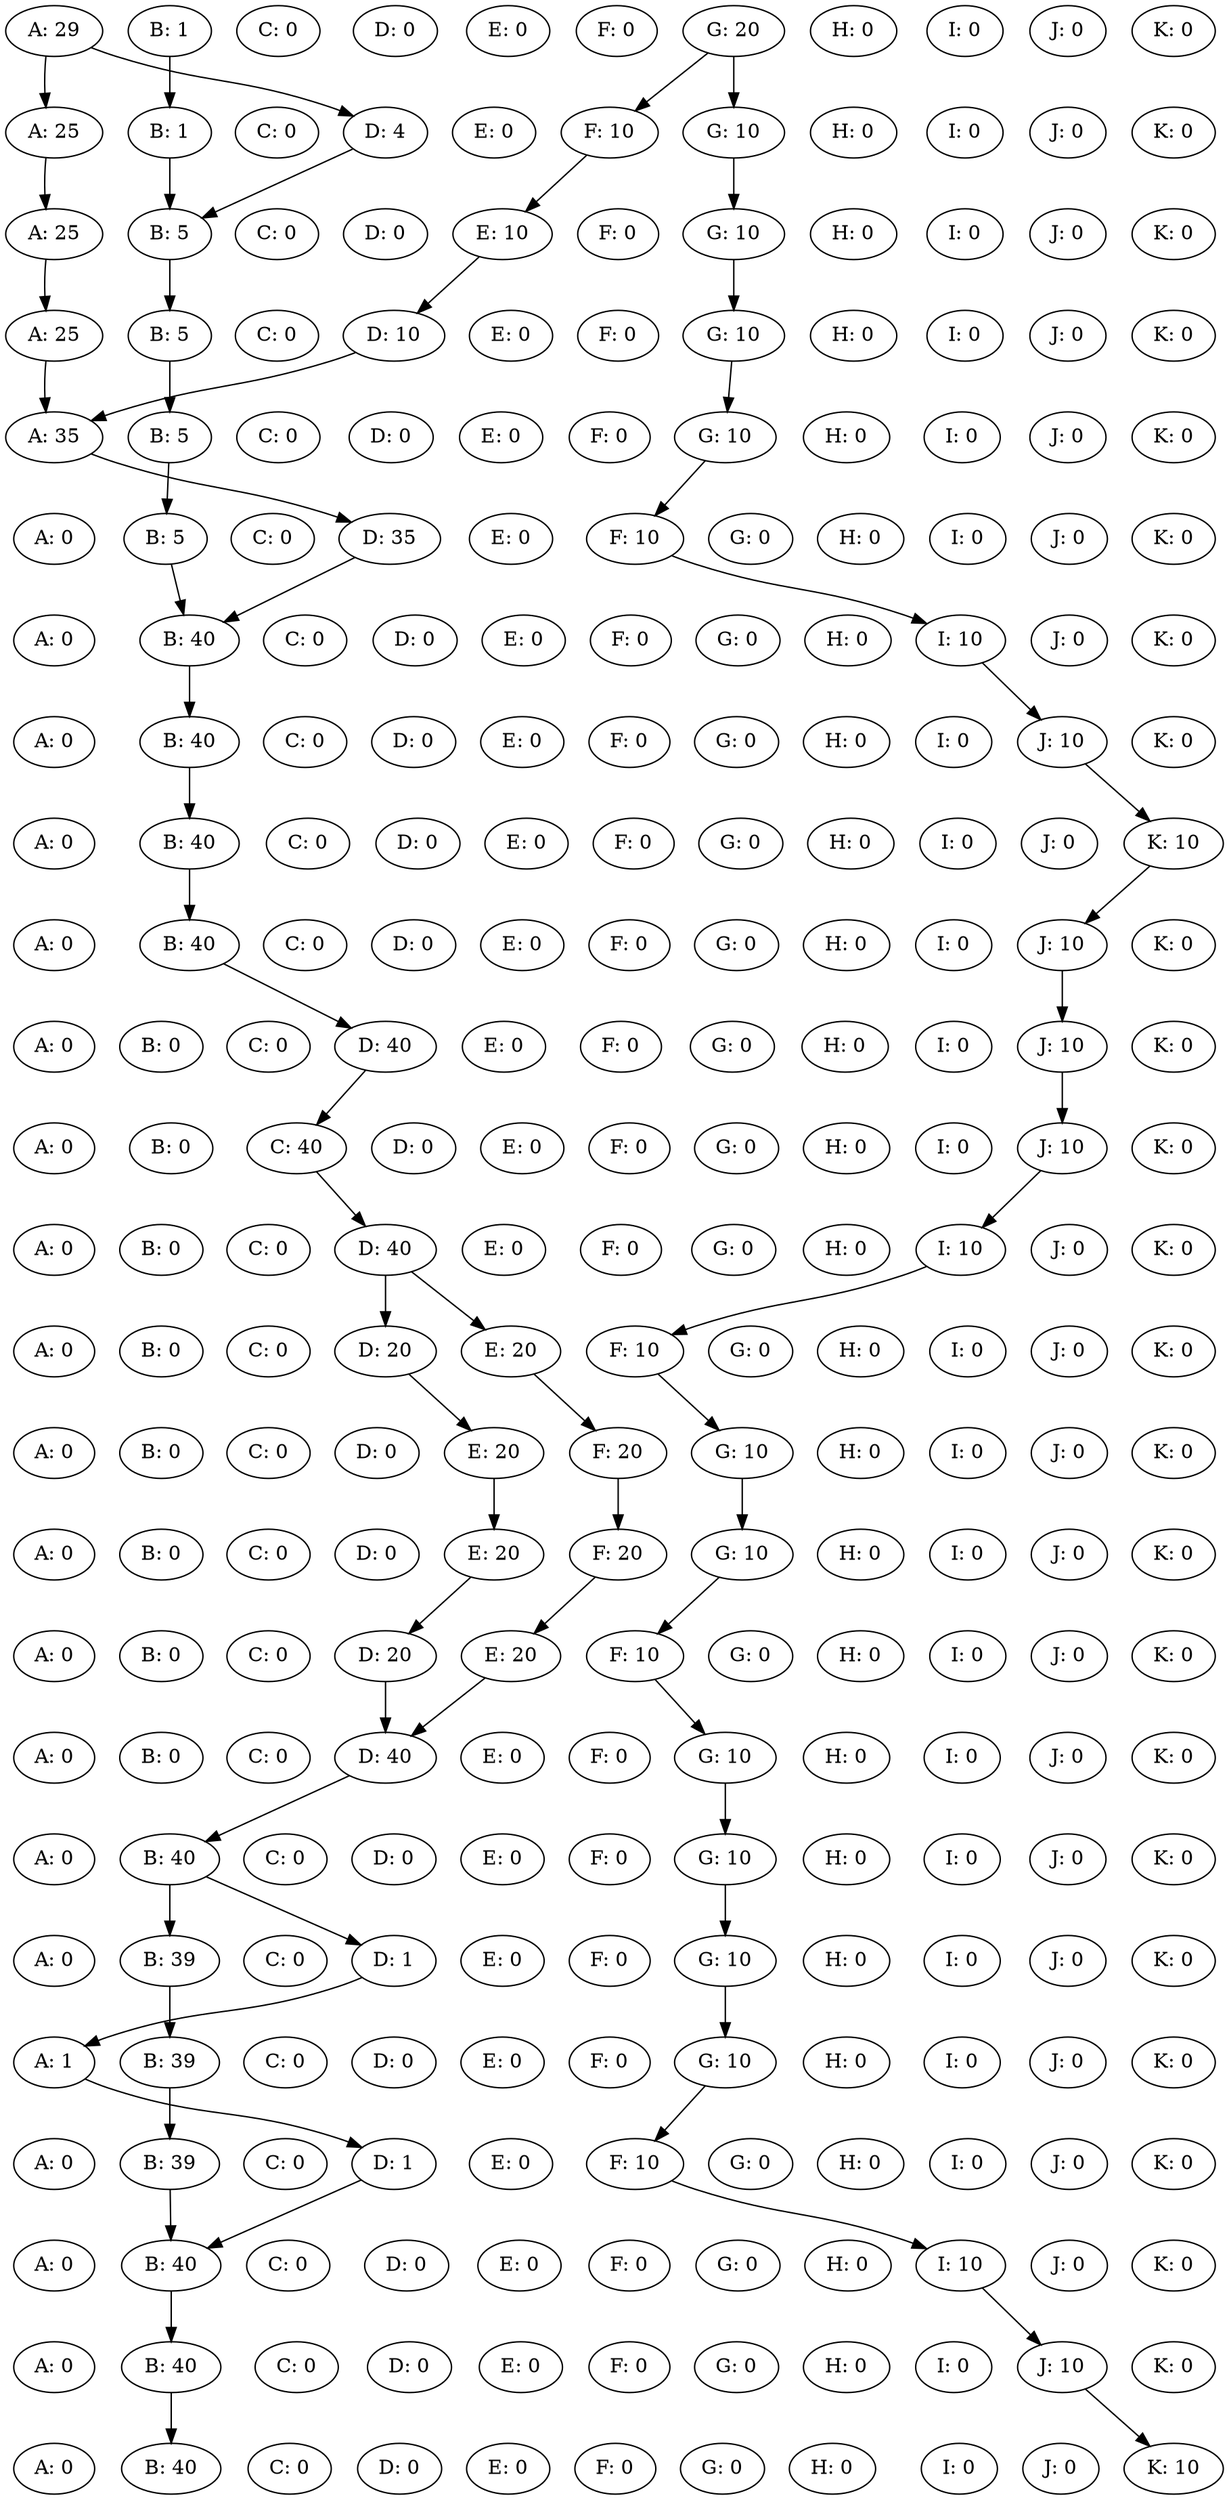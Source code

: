 digraph {
A0 [label="A: 29"];
B0 [label="B: 1"];
C0 [label="C: 0"];
D0 [label="D: 0"];
E0 [label="E: 0"];
F0 [label="F: 0"];
G0 [label="G: 20"];
H0 [label="H: 0"];
I0 [label="I: 0"];
J0 [label="J: 0"];
K0 [label="K: 0"];
rank = same {A0 -> B0 -> C0 -> D0 -> E0 -> F0 -> G0 -> H0 -> I0 -> J0 -> K0 [style=invis] }A1 [label="A: 25"];
B1 [label="B: 1"];
C1 [label="C: 0"];
D1 [label="D: 4"];
E1 [label="E: 0"];
F1 [label="F: 10"];
G1 [label="G: 10"];
H1 [label="H: 0"];
I1 [label="I: 0"];
J1 [label="J: 0"];
K1 [label="K: 0"];
rank = same {A1 -> B1 -> C1 -> D1 -> E1 -> F1 -> G1 -> H1 -> I1 -> J1 -> K1 [style=invis] }A0 -> A1
A0 -> D1
B0 -> B1
G0 -> F1
G0 -> G1
A2 [label="A: 25"];
B2 [label="B: 5"];
C2 [label="C: 0"];
D2 [label="D: 0"];
E2 [label="E: 10"];
F2 [label="F: 0"];
G2 [label="G: 10"];
H2 [label="H: 0"];
I2 [label="I: 0"];
J2 [label="J: 0"];
K2 [label="K: 0"];
rank = same {A2 -> B2 -> C2 -> D2 -> E2 -> F2 -> G2 -> H2 -> I2 -> J2 -> K2 [style=invis] }A1 -> A2
B1 -> B2
D1 -> B2
F1 -> E2
G1 -> G2
A3 [label="A: 25"];
B3 [label="B: 5"];
C3 [label="C: 0"];
D3 [label="D: 10"];
E3 [label="E: 0"];
F3 [label="F: 0"];
G3 [label="G: 10"];
H3 [label="H: 0"];
I3 [label="I: 0"];
J3 [label="J: 0"];
K3 [label="K: 0"];
rank = same {A3 -> B3 -> C3 -> D3 -> E3 -> F3 -> G3 -> H3 -> I3 -> J3 -> K3 [style=invis] }A2 -> A3
B2 -> B3
E2 -> D3
G2 -> G3
A4 [label="A: 35"];
B4 [label="B: 5"];
C4 [label="C: 0"];
D4 [label="D: 0"];
E4 [label="E: 0"];
F4 [label="F: 0"];
G4 [label="G: 10"];
H4 [label="H: 0"];
I4 [label="I: 0"];
J4 [label="J: 0"];
K4 [label="K: 0"];
rank = same {A4 -> B4 -> C4 -> D4 -> E4 -> F4 -> G4 -> H4 -> I4 -> J4 -> K4 [style=invis] }A3 -> A4
B3 -> B4
D3 -> A4
G3 -> G4
A5 [label="A: 0"];
B5 [label="B: 5"];
C5 [label="C: 0"];
D5 [label="D: 35"];
E5 [label="E: 0"];
F5 [label="F: 10"];
G5 [label="G: 0"];
H5 [label="H: 0"];
I5 [label="I: 0"];
J5 [label="J: 0"];
K5 [label="K: 0"];
rank = same {A5 -> B5 -> C5 -> D5 -> E5 -> F5 -> G5 -> H5 -> I5 -> J5 -> K5 [style=invis] }A4 -> D5
B4 -> B5
G4 -> F5
A6 [label="A: 0"];
B6 [label="B: 40"];
C6 [label="C: 0"];
D6 [label="D: 0"];
E6 [label="E: 0"];
F6 [label="F: 0"];
G6 [label="G: 0"];
H6 [label="H: 0"];
I6 [label="I: 10"];
J6 [label="J: 0"];
K6 [label="K: 0"];
rank = same {A6 -> B6 -> C6 -> D6 -> E6 -> F6 -> G6 -> H6 -> I6 -> J6 -> K6 [style=invis] }B5 -> B6
D5 -> B6
F5 -> I6
A7 [label="A: 0"];
B7 [label="B: 40"];
C7 [label="C: 0"];
D7 [label="D: 0"];
E7 [label="E: 0"];
F7 [label="F: 0"];
G7 [label="G: 0"];
H7 [label="H: 0"];
I7 [label="I: 0"];
J7 [label="J: 10"];
K7 [label="K: 0"];
rank = same {A7 -> B7 -> C7 -> D7 -> E7 -> F7 -> G7 -> H7 -> I7 -> J7 -> K7 [style=invis] }B6 -> B7
I6 -> J7
A8 [label="A: 0"];
B8 [label="B: 40"];
C8 [label="C: 0"];
D8 [label="D: 0"];
E8 [label="E: 0"];
F8 [label="F: 0"];
G8 [label="G: 0"];
H8 [label="H: 0"];
I8 [label="I: 0"];
J8 [label="J: 0"];
K8 [label="K: 10"];
rank = same {A8 -> B8 -> C8 -> D8 -> E8 -> F8 -> G8 -> H8 -> I8 -> J8 -> K8 [style=invis] }B7 -> B8
J7 -> K8
A9 [label="A: 0"];
B9 [label="B: 40"];
C9 [label="C: 0"];
D9 [label="D: 0"];
E9 [label="E: 0"];
F9 [label="F: 0"];
G9 [label="G: 0"];
H9 [label="H: 0"];
I9 [label="I: 0"];
J9 [label="J: 10"];
K9 [label="K: 0"];
rank = same {A9 -> B9 -> C9 -> D9 -> E9 -> F9 -> G9 -> H9 -> I9 -> J9 -> K9 [style=invis] }B8 -> B9
K8 -> J9
A10 [label="A: 0"];
B10 [label="B: 0"];
C10 [label="C: 0"];
D10 [label="D: 40"];
E10 [label="E: 0"];
F10 [label="F: 0"];
G10 [label="G: 0"];
H10 [label="H: 0"];
I10 [label="I: 0"];
J10 [label="J: 10"];
K10 [label="K: 0"];
rank = same {A10 -> B10 -> C10 -> D10 -> E10 -> F10 -> G10 -> H10 -> I10 -> J10 -> K10 [style=invis] }B9 -> D10
J9 -> J10
A11 [label="A: 0"];
B11 [label="B: 0"];
C11 [label="C: 40"];
D11 [label="D: 0"];
E11 [label="E: 0"];
F11 [label="F: 0"];
G11 [label="G: 0"];
H11 [label="H: 0"];
I11 [label="I: 0"];
J11 [label="J: 10"];
K11 [label="K: 0"];
rank = same {A11 -> B11 -> C11 -> D11 -> E11 -> F11 -> G11 -> H11 -> I11 -> J11 -> K11 [style=invis] }D10 -> C11
J10 -> J11
A12 [label="A: 0"];
B12 [label="B: 0"];
C12 [label="C: 0"];
D12 [label="D: 40"];
E12 [label="E: 0"];
F12 [label="F: 0"];
G12 [label="G: 0"];
H12 [label="H: 0"];
I12 [label="I: 10"];
J12 [label="J: 0"];
K12 [label="K: 0"];
rank = same {A12 -> B12 -> C12 -> D12 -> E12 -> F12 -> G12 -> H12 -> I12 -> J12 -> K12 [style=invis] }C11 -> D12
J11 -> I12
A13 [label="A: 0"];
B13 [label="B: 0"];
C13 [label="C: 0"];
D13 [label="D: 20"];
E13 [label="E: 20"];
F13 [label="F: 10"];
G13 [label="G: 0"];
H13 [label="H: 0"];
I13 [label="I: 0"];
J13 [label="J: 0"];
K13 [label="K: 0"];
rank = same {A13 -> B13 -> C13 -> D13 -> E13 -> F13 -> G13 -> H13 -> I13 -> J13 -> K13 [style=invis] }D12 -> D13
D12 -> E13
I12 -> F13
A14 [label="A: 0"];
B14 [label="B: 0"];
C14 [label="C: 0"];
D14 [label="D: 0"];
E14 [label="E: 20"];
F14 [label="F: 20"];
G14 [label="G: 10"];
H14 [label="H: 0"];
I14 [label="I: 0"];
J14 [label="J: 0"];
K14 [label="K: 0"];
rank = same {A14 -> B14 -> C14 -> D14 -> E14 -> F14 -> G14 -> H14 -> I14 -> J14 -> K14 [style=invis] }D13 -> E14
E13 -> F14
F13 -> G14
A15 [label="A: 0"];
B15 [label="B: 0"];
C15 [label="C: 0"];
D15 [label="D: 0"];
E15 [label="E: 20"];
F15 [label="F: 20"];
G15 [label="G: 10"];
H15 [label="H: 0"];
I15 [label="I: 0"];
J15 [label="J: 0"];
K15 [label="K: 0"];
rank = same {A15 -> B15 -> C15 -> D15 -> E15 -> F15 -> G15 -> H15 -> I15 -> J15 -> K15 [style=invis] }E14 -> E15
F14 -> F15
G14 -> G15
A16 [label="A: 0"];
B16 [label="B: 0"];
C16 [label="C: 0"];
D16 [label="D: 20"];
E16 [label="E: 20"];
F16 [label="F: 10"];
G16 [label="G: 0"];
H16 [label="H: 0"];
I16 [label="I: 0"];
J16 [label="J: 0"];
K16 [label="K: 0"];
rank = same {A16 -> B16 -> C16 -> D16 -> E16 -> F16 -> G16 -> H16 -> I16 -> J16 -> K16 [style=invis] }E15 -> D16
F15 -> E16
G15 -> F16
A17 [label="A: 0"];
B17 [label="B: 0"];
C17 [label="C: 0"];
D17 [label="D: 40"];
E17 [label="E: 0"];
F17 [label="F: 0"];
G17 [label="G: 10"];
H17 [label="H: 0"];
I17 [label="I: 0"];
J17 [label="J: 0"];
K17 [label="K: 0"];
rank = same {A17 -> B17 -> C17 -> D17 -> E17 -> F17 -> G17 -> H17 -> I17 -> J17 -> K17 [style=invis] }D16 -> D17
E16 -> D17
F16 -> G17
A18 [label="A: 0"];
B18 [label="B: 40"];
C18 [label="C: 0"];
D18 [label="D: 0"];
E18 [label="E: 0"];
F18 [label="F: 0"];
G18 [label="G: 10"];
H18 [label="H: 0"];
I18 [label="I: 0"];
J18 [label="J: 0"];
K18 [label="K: 0"];
rank = same {A18 -> B18 -> C18 -> D18 -> E18 -> F18 -> G18 -> H18 -> I18 -> J18 -> K18 [style=invis] }D17 -> B18
G17 -> G18
A19 [label="A: 0"];
B19 [label="B: 39"];
C19 [label="C: 0"];
D19 [label="D: 1"];
E19 [label="E: 0"];
F19 [label="F: 0"];
G19 [label="G: 10"];
H19 [label="H: 0"];
I19 [label="I: 0"];
J19 [label="J: 0"];
K19 [label="K: 0"];
rank = same {A19 -> B19 -> C19 -> D19 -> E19 -> F19 -> G19 -> H19 -> I19 -> J19 -> K19 [style=invis] }B18 -> B19
B18 -> D19
G18 -> G19
A20 [label="A: 1"];
B20 [label="B: 39"];
C20 [label="C: 0"];
D20 [label="D: 0"];
E20 [label="E: 0"];
F20 [label="F: 0"];
G20 [label="G: 10"];
H20 [label="H: 0"];
I20 [label="I: 0"];
J20 [label="J: 0"];
K20 [label="K: 0"];
rank = same {A20 -> B20 -> C20 -> D20 -> E20 -> F20 -> G20 -> H20 -> I20 -> J20 -> K20 [style=invis] }B19 -> B20
D19 -> A20
G19 -> G20
A21 [label="A: 0"];
B21 [label="B: 39"];
C21 [label="C: 0"];
D21 [label="D: 1"];
E21 [label="E: 0"];
F21 [label="F: 10"];
G21 [label="G: 0"];
H21 [label="H: 0"];
I21 [label="I: 0"];
J21 [label="J: 0"];
K21 [label="K: 0"];
rank = same {A21 -> B21 -> C21 -> D21 -> E21 -> F21 -> G21 -> H21 -> I21 -> J21 -> K21 [style=invis] }A20 -> D21
B20 -> B21
G20 -> F21
A22 [label="A: 0"];
B22 [label="B: 40"];
C22 [label="C: 0"];
D22 [label="D: 0"];
E22 [label="E: 0"];
F22 [label="F: 0"];
G22 [label="G: 0"];
H22 [label="H: 0"];
I22 [label="I: 10"];
J22 [label="J: 0"];
K22 [label="K: 0"];
rank = same {A22 -> B22 -> C22 -> D22 -> E22 -> F22 -> G22 -> H22 -> I22 -> J22 -> K22 [style=invis] }B21 -> B22
D21 -> B22
F21 -> I22
A23 [label="A: 0"];
B23 [label="B: 40"];
C23 [label="C: 0"];
D23 [label="D: 0"];
E23 [label="E: 0"];
F23 [label="F: 0"];
G23 [label="G: 0"];
H23 [label="H: 0"];
I23 [label="I: 0"];
J23 [label="J: 10"];
K23 [label="K: 0"];
rank = same {A23 -> B23 -> C23 -> D23 -> E23 -> F23 -> G23 -> H23 -> I23 -> J23 -> K23 [style=invis] }B22 -> B23
I22 -> J23
A24 [label="A: 0"];
B24 [label="B: 40"];
C24 [label="C: 0"];
D24 [label="D: 0"];
E24 [label="E: 0"];
F24 [label="F: 0"];
G24 [label="G: 0"];
H24 [label="H: 0"];
I24 [label="I: 0"];
J24 [label="J: 0"];
K24 [label="K: 10"];
rank = same {A24 -> B24 -> C24 -> D24 -> E24 -> F24 -> G24 -> H24 -> I24 -> J24 -> K24 [style=invis] }B23 -> B24
J23 -> K24
A0 -> A1 -> A2 -> A3 -> A4 -> A5 -> A6 -> A7 -> A8 -> A9 -> A10 -> A11 -> A12 -> A13 -> A14 -> A15 -> A16 -> A17 -> A18 -> A19 -> A20 -> A21 -> A22 -> A23 -> A24 [ style=invis; weight=1000 ]
K0 -> K1 -> K2 -> K3 -> K4 -> K5 -> K6 -> K7 -> K8 -> K9 -> K10 -> K11 -> K12 -> K13 -> K14 -> K15 -> K16 -> K17 -> K18 -> K19 -> K20 -> K21 -> K22 -> K23 -> K24 [ style=invis; weight=1000 ]
}
